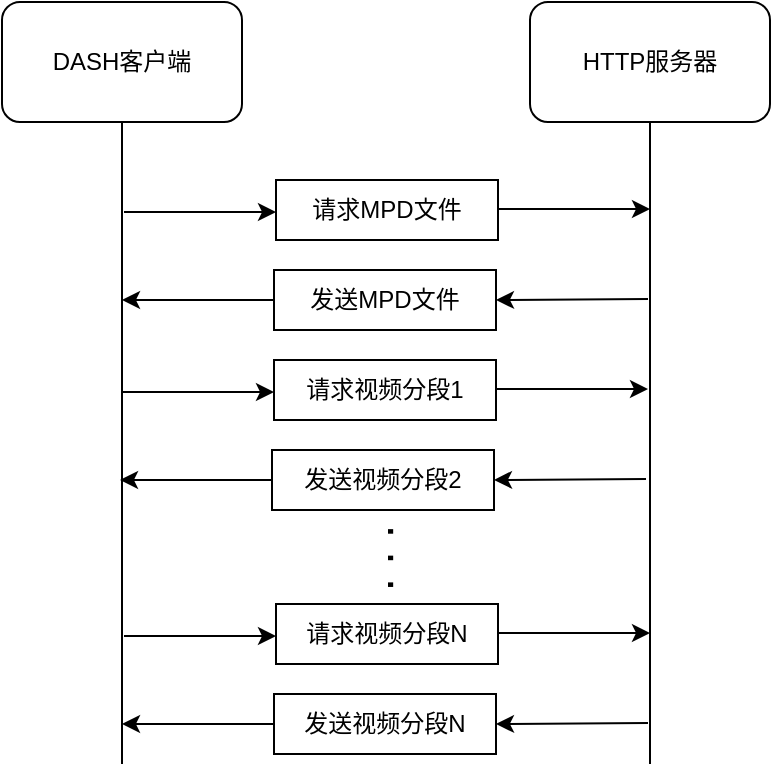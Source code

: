 <mxfile version="16.6.5" type="github">
  <diagram id="7cyT5EY0we0DKyv222Uc" name="Page-1">
    <mxGraphModel dx="946" dy="589" grid="0" gridSize="10" guides="1" tooltips="1" connect="1" arrows="1" fold="1" page="1" pageScale="1" pageWidth="827" pageHeight="1169" math="0" shadow="0">
      <root>
        <mxCell id="0" />
        <mxCell id="1" parent="0" />
        <mxCell id="HRfE7K3ieWXVTMbMeyvn-3" style="edgeStyle=orthogonalEdgeStyle;rounded=0;orthogonalLoop=1;jettySize=auto;html=1;endArrow=none;endFill=0;" edge="1" parent="1" source="HRfE7K3ieWXVTMbMeyvn-1">
          <mxGeometry relative="1" as="geometry">
            <mxPoint x="256" y="549" as="targetPoint" />
          </mxGeometry>
        </mxCell>
        <mxCell id="HRfE7K3ieWXVTMbMeyvn-1" value="DASH客户端" style="rounded=1;whiteSpace=wrap;html=1;" vertex="1" parent="1">
          <mxGeometry x="196" y="168" width="120" height="60" as="geometry" />
        </mxCell>
        <mxCell id="HRfE7K3ieWXVTMbMeyvn-4" style="edgeStyle=orthogonalEdgeStyle;rounded=0;orthogonalLoop=1;jettySize=auto;html=1;endArrow=none;endFill=0;" edge="1" parent="1" source="HRfE7K3ieWXVTMbMeyvn-5">
          <mxGeometry relative="1" as="geometry">
            <mxPoint x="520" y="549" as="targetPoint" />
          </mxGeometry>
        </mxCell>
        <mxCell id="HRfE7K3ieWXVTMbMeyvn-5" value="HTTP服务器" style="rounded=1;whiteSpace=wrap;html=1;" vertex="1" parent="1">
          <mxGeometry x="460" y="168" width="120" height="60" as="geometry" />
        </mxCell>
        <mxCell id="HRfE7K3ieWXVTMbMeyvn-6" value="" style="endArrow=classic;html=1;rounded=0;" edge="1" parent="1">
          <mxGeometry width="50" height="50" relative="1" as="geometry">
            <mxPoint x="257" y="273" as="sourcePoint" />
            <mxPoint x="333" y="273" as="targetPoint" />
          </mxGeometry>
        </mxCell>
        <mxCell id="HRfE7K3ieWXVTMbMeyvn-7" value="请求MPD文件" style="rounded=0;whiteSpace=wrap;html=1;" vertex="1" parent="1">
          <mxGeometry x="333" y="257" width="111" height="30" as="geometry" />
        </mxCell>
        <mxCell id="HRfE7K3ieWXVTMbMeyvn-8" value="" style="endArrow=classic;html=1;rounded=0;" edge="1" parent="1">
          <mxGeometry width="50" height="50" relative="1" as="geometry">
            <mxPoint x="444" y="271.5" as="sourcePoint" />
            <mxPoint x="520" y="271.5" as="targetPoint" />
          </mxGeometry>
        </mxCell>
        <mxCell id="HRfE7K3ieWXVTMbMeyvn-9" value="" style="endArrow=none;html=1;rounded=0;entryX=0;entryY=0.5;entryDx=0;entryDy=0;endFill=0;startArrow=classic;startFill=1;" edge="1" parent="1" target="HRfE7K3ieWXVTMbMeyvn-10">
          <mxGeometry width="50" height="50" relative="1" as="geometry">
            <mxPoint x="256" y="317" as="sourcePoint" />
            <mxPoint x="332" y="318" as="targetPoint" />
          </mxGeometry>
        </mxCell>
        <mxCell id="HRfE7K3ieWXVTMbMeyvn-10" value="发送MPD文件" style="rounded=0;whiteSpace=wrap;html=1;" vertex="1" parent="1">
          <mxGeometry x="332" y="302" width="111" height="30" as="geometry" />
        </mxCell>
        <mxCell id="HRfE7K3ieWXVTMbMeyvn-11" value="" style="endArrow=none;html=1;rounded=0;endFill=0;startArrow=classic;startFill=1;exitX=1;exitY=0.5;exitDx=0;exitDy=0;" edge="1" parent="1" source="HRfE7K3ieWXVTMbMeyvn-10">
          <mxGeometry width="50" height="50" relative="1" as="geometry">
            <mxPoint x="446" y="317" as="sourcePoint" />
            <mxPoint x="519" y="316.5" as="targetPoint" />
          </mxGeometry>
        </mxCell>
        <mxCell id="HRfE7K3ieWXVTMbMeyvn-18" value="" style="endArrow=classic;html=1;rounded=0;" edge="1" parent="1">
          <mxGeometry width="50" height="50" relative="1" as="geometry">
            <mxPoint x="256" y="363" as="sourcePoint" />
            <mxPoint x="332" y="363" as="targetPoint" />
          </mxGeometry>
        </mxCell>
        <mxCell id="HRfE7K3ieWXVTMbMeyvn-19" value="请求视频分段1" style="rounded=0;whiteSpace=wrap;html=1;" vertex="1" parent="1">
          <mxGeometry x="332" y="347" width="111" height="30" as="geometry" />
        </mxCell>
        <mxCell id="HRfE7K3ieWXVTMbMeyvn-20" value="" style="endArrow=classic;html=1;rounded=0;" edge="1" parent="1">
          <mxGeometry width="50" height="50" relative="1" as="geometry">
            <mxPoint x="443" y="361.5" as="sourcePoint" />
            <mxPoint x="519" y="361.5" as="targetPoint" />
          </mxGeometry>
        </mxCell>
        <mxCell id="HRfE7K3ieWXVTMbMeyvn-21" value="" style="endArrow=none;html=1;rounded=0;entryX=0;entryY=0.5;entryDx=0;entryDy=0;endFill=0;startArrow=classic;startFill=1;" edge="1" parent="1" target="HRfE7K3ieWXVTMbMeyvn-22">
          <mxGeometry width="50" height="50" relative="1" as="geometry">
            <mxPoint x="255" y="407" as="sourcePoint" />
            <mxPoint x="331" y="408" as="targetPoint" />
          </mxGeometry>
        </mxCell>
        <mxCell id="HRfE7K3ieWXVTMbMeyvn-22" value="发送视频分段2" style="rounded=0;whiteSpace=wrap;html=1;" vertex="1" parent="1">
          <mxGeometry x="331" y="392" width="111" height="30" as="geometry" />
        </mxCell>
        <mxCell id="HRfE7K3ieWXVTMbMeyvn-23" value="" style="endArrow=none;html=1;rounded=0;endFill=0;startArrow=classic;startFill=1;exitX=1;exitY=0.5;exitDx=0;exitDy=0;" edge="1" parent="1" source="HRfE7K3ieWXVTMbMeyvn-22">
          <mxGeometry width="50" height="50" relative="1" as="geometry">
            <mxPoint x="445" y="407" as="sourcePoint" />
            <mxPoint x="518" y="406.5" as="targetPoint" />
          </mxGeometry>
        </mxCell>
        <mxCell id="HRfE7K3ieWXVTMbMeyvn-24" value="" style="endArrow=classic;html=1;rounded=0;" edge="1" parent="1">
          <mxGeometry width="50" height="50" relative="1" as="geometry">
            <mxPoint x="257" y="485" as="sourcePoint" />
            <mxPoint x="333" y="485" as="targetPoint" />
          </mxGeometry>
        </mxCell>
        <mxCell id="HRfE7K3ieWXVTMbMeyvn-25" value="请求视频分段N" style="rounded=0;whiteSpace=wrap;html=1;" vertex="1" parent="1">
          <mxGeometry x="333" y="469" width="111" height="30" as="geometry" />
        </mxCell>
        <mxCell id="HRfE7K3ieWXVTMbMeyvn-26" value="" style="endArrow=classic;html=1;rounded=0;" edge="1" parent="1">
          <mxGeometry width="50" height="50" relative="1" as="geometry">
            <mxPoint x="444" y="483.5" as="sourcePoint" />
            <mxPoint x="520" y="483.5" as="targetPoint" />
          </mxGeometry>
        </mxCell>
        <mxCell id="HRfE7K3ieWXVTMbMeyvn-27" value="" style="endArrow=none;html=1;rounded=0;entryX=0;entryY=0.5;entryDx=0;entryDy=0;endFill=0;startArrow=classic;startFill=1;" edge="1" parent="1" target="HRfE7K3ieWXVTMbMeyvn-28">
          <mxGeometry width="50" height="50" relative="1" as="geometry">
            <mxPoint x="256" y="529" as="sourcePoint" />
            <mxPoint x="332" y="530" as="targetPoint" />
          </mxGeometry>
        </mxCell>
        <mxCell id="HRfE7K3ieWXVTMbMeyvn-28" value="发送视频分段N" style="rounded=0;whiteSpace=wrap;html=1;" vertex="1" parent="1">
          <mxGeometry x="332" y="514" width="111" height="30" as="geometry" />
        </mxCell>
        <mxCell id="HRfE7K3ieWXVTMbMeyvn-29" value="" style="endArrow=none;html=1;rounded=0;endFill=0;startArrow=classic;startFill=1;exitX=1;exitY=0.5;exitDx=0;exitDy=0;" edge="1" parent="1" source="HRfE7K3ieWXVTMbMeyvn-28">
          <mxGeometry width="50" height="50" relative="1" as="geometry">
            <mxPoint x="446" y="529" as="sourcePoint" />
            <mxPoint x="519" y="528.5" as="targetPoint" />
          </mxGeometry>
        </mxCell>
        <mxCell id="HRfE7K3ieWXVTMbMeyvn-30" value="&lt;font style=&quot;font-size: 24px&quot;&gt;. . .&lt;/font&gt;" style="text;html=1;strokeColor=none;fillColor=none;align=center;verticalAlign=middle;whiteSpace=wrap;rounded=0;fontSize=14;rotation=90;" vertex="1" parent="1">
          <mxGeometry x="367" y="431" width="60" height="30" as="geometry" />
        </mxCell>
      </root>
    </mxGraphModel>
  </diagram>
</mxfile>

